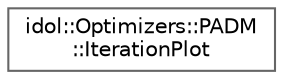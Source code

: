 digraph "Graphical Class Hierarchy"
{
 // LATEX_PDF_SIZE
  bgcolor="transparent";
  edge [fontname=Helvetica,fontsize=10,labelfontname=Helvetica,labelfontsize=10];
  node [fontname=Helvetica,fontsize=10,shape=box,height=0.2,width=0.4];
  rankdir="LR";
  Node0 [id="Node000000",label="idol::Optimizers::PADM\l::IterationPlot",height=0.2,width=0.4,color="grey40", fillcolor="white", style="filled",URL="$classidol_1_1Optimizers_1_1PADM_1_1IterationPlot.html",tooltip=" "];
}
